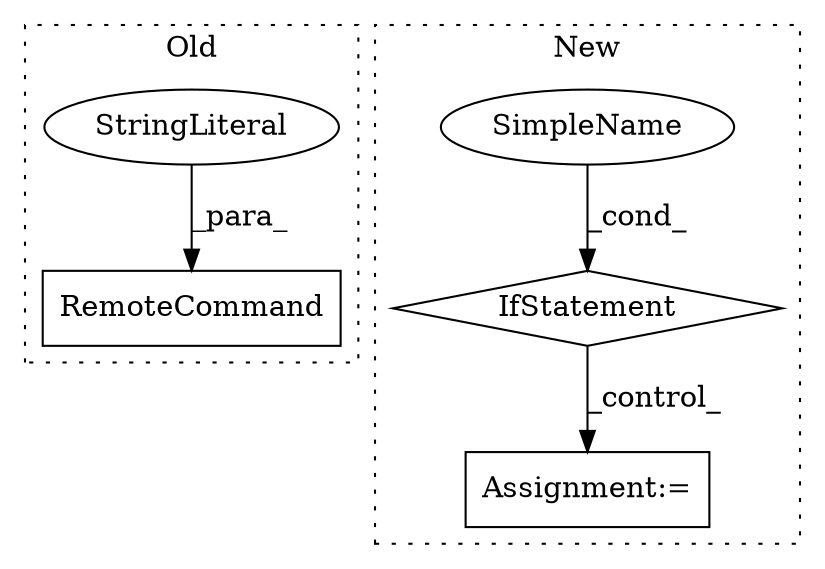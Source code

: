 digraph G {
subgraph cluster0 {
1 [label="RemoteCommand" a="32" s="1237,1276" l="14,1" shape="box"];
3 [label="StringLiteral" a="45" s="1251" l="25" shape="ellipse"];
label = "Old";
style="dotted";
}
subgraph cluster1 {
2 [label="IfStatement" a="25" s="1064,1091" l="4,2" shape="diamond"];
4 [label="Assignment:=" a="7" s="1173" l="1" shape="box"];
5 [label="SimpleName" a="42" s="" l="" shape="ellipse"];
label = "New";
style="dotted";
}
2 -> 4 [label="_control_"];
3 -> 1 [label="_para_"];
5 -> 2 [label="_cond_"];
}